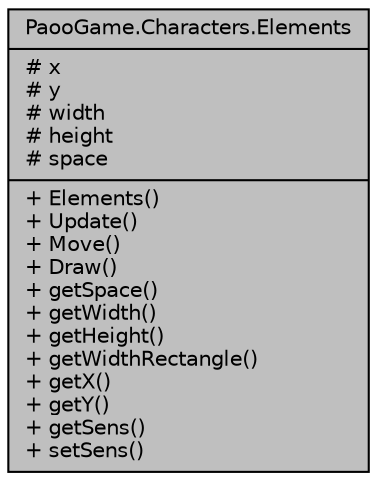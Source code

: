 digraph "PaooGame.Characters.Elements"
{
 // INTERACTIVE_SVG=YES
 // LATEX_PDF_SIZE
  edge [fontname="Helvetica",fontsize="10",labelfontname="Helvetica",labelfontsize="10"];
  node [fontname="Helvetica",fontsize="10",shape=record];
  Node1 [label="{PaooGame.Characters.Elements\n|# x\l# y\l# width\l# height\l# space\l|+ Elements()\l+ Update()\l+ Move()\l+ Draw()\l+ getSpace()\l+ getWidth()\l+ getHeight()\l+ getWidthRectangle()\l+ getX()\l+ getY()\l+ getSens()\l+ setSens()\l}",height=0.2,width=0.4,color="black", fillcolor="grey75", style="filled", fontcolor="black",tooltip=" "];
}
